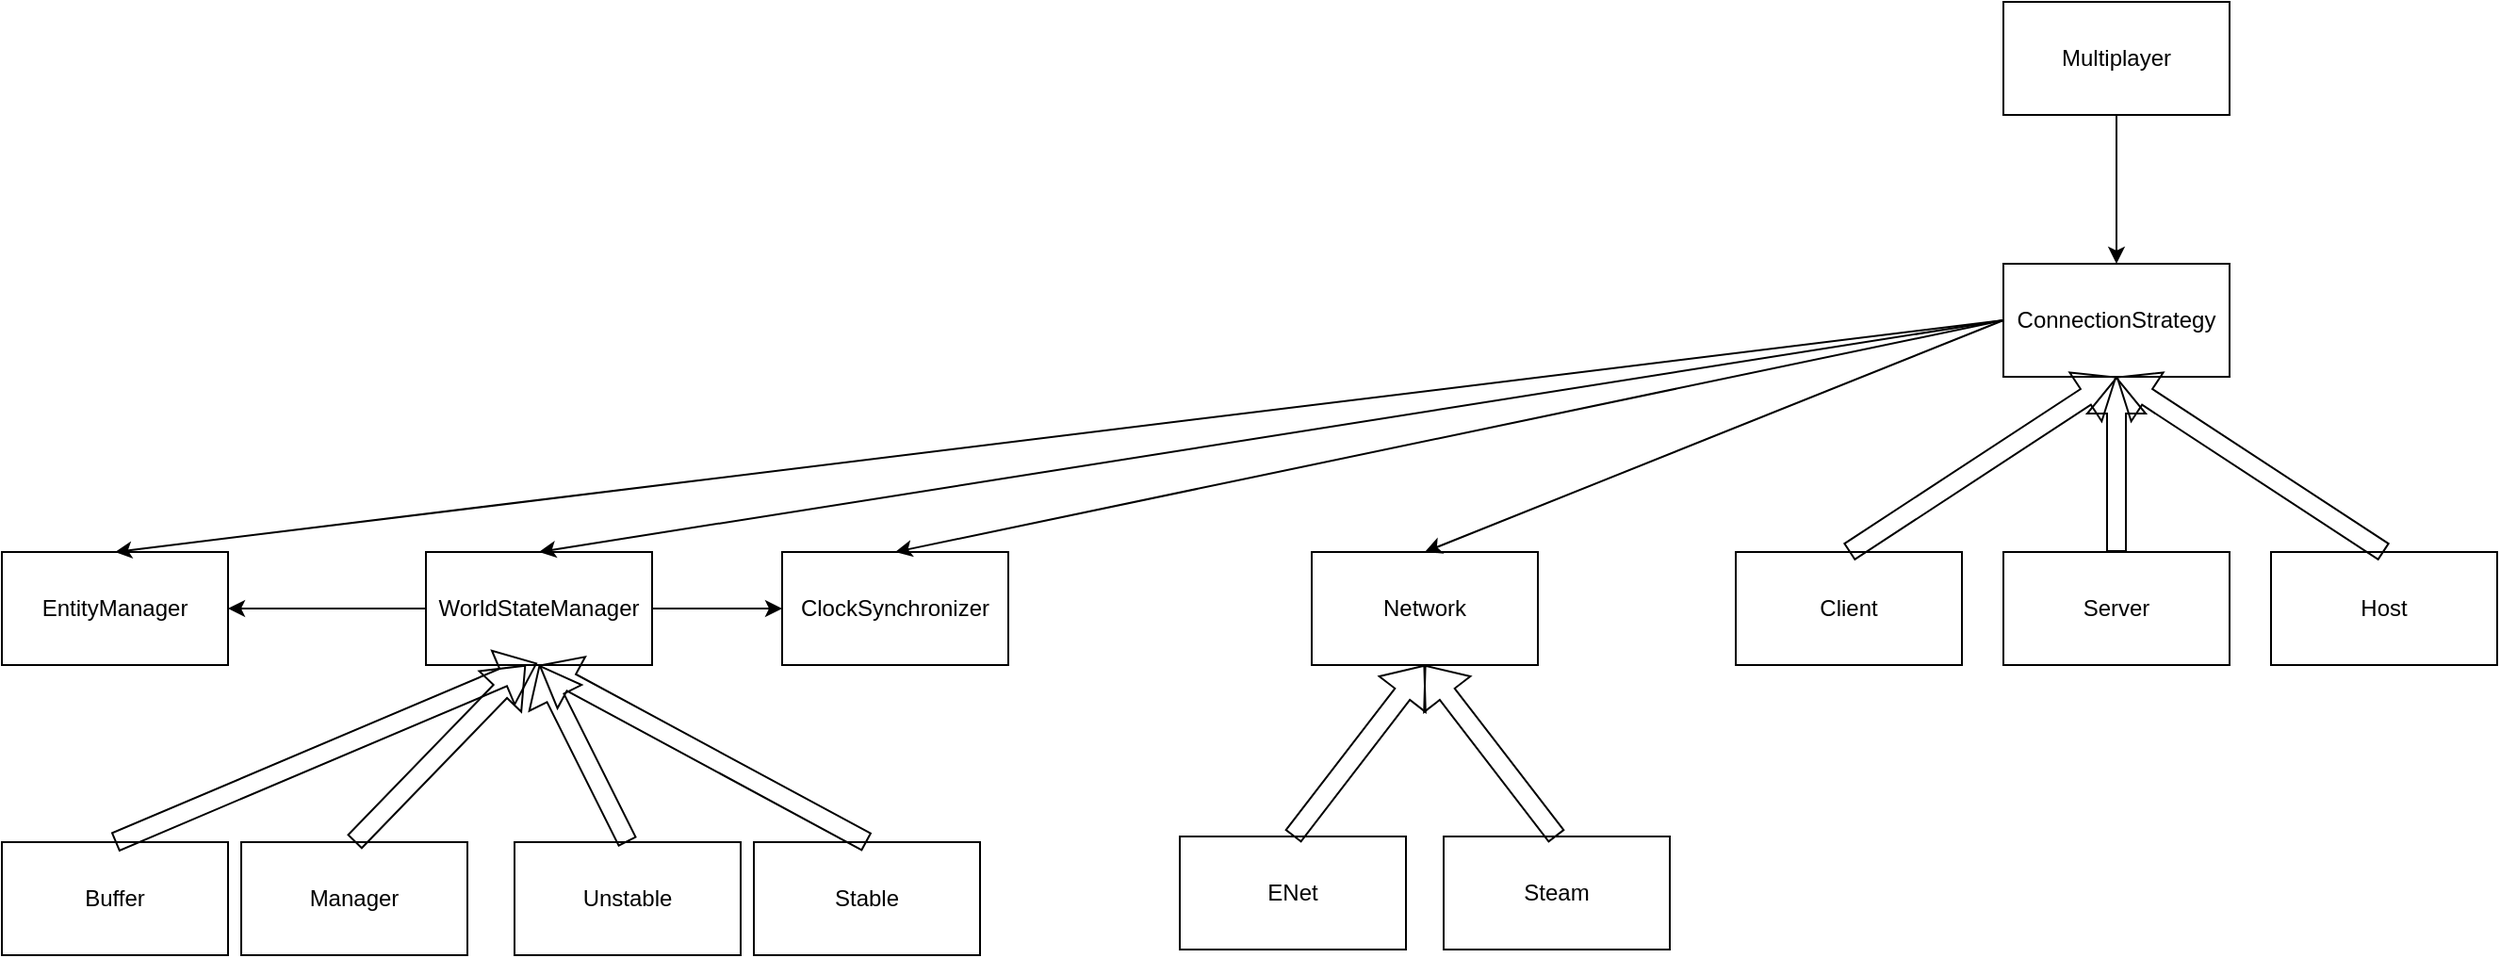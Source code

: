 <mxfile version="18.0.6" type="device"><diagram id="UiuKl24Pci7lABHMh0nd" name="Page-1"><mxGraphModel dx="2249" dy="794" grid="0" gridSize="10" guides="1" tooltips="1" connect="1" arrows="1" fold="1" page="1" pageScale="1" pageWidth="827" pageHeight="1169" math="0" shadow="0"><root><mxCell id="0"/><mxCell id="1" parent="0"/><mxCell id="tfpJLY3BGyr9xYvnDOhR-1" value="Multiplayer" style="rounded=0;whiteSpace=wrap;html=1;" vertex="1" parent="1"><mxGeometry x="529" y="65" width="120" height="60" as="geometry"/></mxCell><mxCell id="tfpJLY3BGyr9xYvnDOhR-2" value="Network" style="rounded=0;whiteSpace=wrap;html=1;" vertex="1" parent="1"><mxGeometry x="162" y="357" width="120" height="60" as="geometry"/></mxCell><mxCell id="tfpJLY3BGyr9xYvnDOhR-3" value="ENet" style="rounded=0;whiteSpace=wrap;html=1;" vertex="1" parent="1"><mxGeometry x="92" y="508" width="120" height="60" as="geometry"/></mxCell><mxCell id="tfpJLY3BGyr9xYvnDOhR-4" value="Steam" style="rounded=0;whiteSpace=wrap;html=1;" vertex="1" parent="1"><mxGeometry x="232" y="508" width="120" height="60" as="geometry"/></mxCell><mxCell id="tfpJLY3BGyr9xYvnDOhR-6" value="" style="shape=flexArrow;endArrow=classic;html=1;rounded=0;entryX=0.5;entryY=1;entryDx=0;entryDy=0;exitX=0.5;exitY=0;exitDx=0;exitDy=0;" edge="1" parent="1" source="tfpJLY3BGyr9xYvnDOhR-3" target="tfpJLY3BGyr9xYvnDOhR-2"><mxGeometry width="50" height="50" relative="1" as="geometry"><mxPoint x="422" y="625" as="sourcePoint"/><mxPoint x="472" y="575" as="targetPoint"/></mxGeometry></mxCell><mxCell id="tfpJLY3BGyr9xYvnDOhR-7" value="" style="shape=flexArrow;endArrow=classic;html=1;rounded=0;exitX=0.5;exitY=0;exitDx=0;exitDy=0;" edge="1" parent="1" source="tfpJLY3BGyr9xYvnDOhR-4"><mxGeometry width="50" height="50" relative="1" as="geometry"><mxPoint x="422" y="625" as="sourcePoint"/><mxPoint x="222" y="417" as="targetPoint"/></mxGeometry></mxCell><mxCell id="tfpJLY3BGyr9xYvnDOhR-9" value="ConnectionStrategy" style="rounded=0;whiteSpace=wrap;html=1;" vertex="1" parent="1"><mxGeometry x="529" y="204" width="120" height="60" as="geometry"/></mxCell><mxCell id="tfpJLY3BGyr9xYvnDOhR-10" value="Client" style="rounded=0;whiteSpace=wrap;html=1;" vertex="1" parent="1"><mxGeometry x="387" y="357" width="120" height="60" as="geometry"/></mxCell><mxCell id="tfpJLY3BGyr9xYvnDOhR-11" value="Server" style="rounded=0;whiteSpace=wrap;html=1;" vertex="1" parent="1"><mxGeometry x="529" y="357" width="120" height="60" as="geometry"/></mxCell><mxCell id="tfpJLY3BGyr9xYvnDOhR-12" value="Host" style="rounded=0;whiteSpace=wrap;html=1;" vertex="1" parent="1"><mxGeometry x="671" y="357" width="120" height="60" as="geometry"/></mxCell><mxCell id="tfpJLY3BGyr9xYvnDOhR-13" value="" style="shape=flexArrow;endArrow=classic;html=1;rounded=0;exitX=0.5;exitY=0;exitDx=0;exitDy=0;entryX=0.5;entryY=1;entryDx=0;entryDy=0;" edge="1" parent="1" source="tfpJLY3BGyr9xYvnDOhR-10" target="tfpJLY3BGyr9xYvnDOhR-9"><mxGeometry width="50" height="50" relative="1" as="geometry"><mxPoint x="340" y="411" as="sourcePoint"/><mxPoint x="390" y="361" as="targetPoint"/></mxGeometry></mxCell><mxCell id="tfpJLY3BGyr9xYvnDOhR-14" value="" style="shape=flexArrow;endArrow=classic;html=1;rounded=0;entryX=0.5;entryY=1;entryDx=0;entryDy=0;exitX=0.5;exitY=0;exitDx=0;exitDy=0;" edge="1" parent="1" source="tfpJLY3BGyr9xYvnDOhR-11" target="tfpJLY3BGyr9xYvnDOhR-9"><mxGeometry width="50" height="50" relative="1" as="geometry"><mxPoint x="340" y="411" as="sourcePoint"/><mxPoint x="390" y="361" as="targetPoint"/></mxGeometry></mxCell><mxCell id="tfpJLY3BGyr9xYvnDOhR-15" value="" style="shape=flexArrow;endArrow=classic;html=1;rounded=0;entryX=0.5;entryY=1;entryDx=0;entryDy=0;exitX=0.5;exitY=0;exitDx=0;exitDy=0;" edge="1" parent="1" source="tfpJLY3BGyr9xYvnDOhR-12" target="tfpJLY3BGyr9xYvnDOhR-9"><mxGeometry width="50" height="50" relative="1" as="geometry"><mxPoint x="340" y="411" as="sourcePoint"/><mxPoint x="390" y="361" as="targetPoint"/></mxGeometry></mxCell><mxCell id="tfpJLY3BGyr9xYvnDOhR-16" value="" style="endArrow=classic;html=1;rounded=0;exitX=0;exitY=0.5;exitDx=0;exitDy=0;entryX=0.5;entryY=0;entryDx=0;entryDy=0;" edge="1" parent="1" source="tfpJLY3BGyr9xYvnDOhR-9" target="tfpJLY3BGyr9xYvnDOhR-2"><mxGeometry width="50" height="50" relative="1" as="geometry"><mxPoint x="395" y="411" as="sourcePoint"/><mxPoint x="445" y="361" as="targetPoint"/></mxGeometry></mxCell><mxCell id="tfpJLY3BGyr9xYvnDOhR-17" value="" style="endArrow=classic;html=1;rounded=0;exitX=0.5;exitY=1;exitDx=0;exitDy=0;entryX=0.5;entryY=0;entryDx=0;entryDy=0;" edge="1" parent="1" source="tfpJLY3BGyr9xYvnDOhR-1" target="tfpJLY3BGyr9xYvnDOhR-9"><mxGeometry width="50" height="50" relative="1" as="geometry"><mxPoint x="395" y="411" as="sourcePoint"/><mxPoint x="445" y="361" as="targetPoint"/></mxGeometry></mxCell><mxCell id="tfpJLY3BGyr9xYvnDOhR-18" value="ClockSynchronizer" style="rounded=0;whiteSpace=wrap;html=1;" vertex="1" parent="1"><mxGeometry x="-119" y="357" width="120" height="60" as="geometry"/></mxCell><mxCell id="tfpJLY3BGyr9xYvnDOhR-19" value="WorldStateManager" style="rounded=0;whiteSpace=wrap;html=1;" vertex="1" parent="1"><mxGeometry x="-308" y="357" width="120" height="60" as="geometry"/></mxCell><mxCell id="tfpJLY3BGyr9xYvnDOhR-20" value="" style="endArrow=classic;html=1;rounded=0;exitX=0;exitY=0.5;exitDx=0;exitDy=0;entryX=0.5;entryY=0;entryDx=0;entryDy=0;" edge="1" parent="1" source="tfpJLY3BGyr9xYvnDOhR-9" target="tfpJLY3BGyr9xYvnDOhR-18"><mxGeometry width="50" height="50" relative="1" as="geometry"><mxPoint x="-44" y="416" as="sourcePoint"/><mxPoint x="6" y="366" as="targetPoint"/></mxGeometry></mxCell><mxCell id="tfpJLY3BGyr9xYvnDOhR-21" value="" style="endArrow=classic;html=1;rounded=0;exitX=0;exitY=0.5;exitDx=0;exitDy=0;entryX=0.5;entryY=0;entryDx=0;entryDy=0;" edge="1" parent="1" source="tfpJLY3BGyr9xYvnDOhR-9" target="tfpJLY3BGyr9xYvnDOhR-19"><mxGeometry width="50" height="50" relative="1" as="geometry"><mxPoint x="-44" y="416" as="sourcePoint"/><mxPoint x="6" y="366" as="targetPoint"/></mxGeometry></mxCell><mxCell id="tfpJLY3BGyr9xYvnDOhR-22" value="" style="endArrow=classic;html=1;rounded=0;exitX=1;exitY=0.5;exitDx=0;exitDy=0;entryX=0;entryY=0.5;entryDx=0;entryDy=0;" edge="1" parent="1" source="tfpJLY3BGyr9xYvnDOhR-19" target="tfpJLY3BGyr9xYvnDOhR-18"><mxGeometry width="50" height="50" relative="1" as="geometry"><mxPoint x="249" y="416" as="sourcePoint"/><mxPoint x="-109" y="409" as="targetPoint"/></mxGeometry></mxCell><mxCell id="tfpJLY3BGyr9xYvnDOhR-23" value="EntityManager" style="rounded=0;whiteSpace=wrap;html=1;" vertex="1" parent="1"><mxGeometry x="-533" y="357" width="120" height="60" as="geometry"/></mxCell><mxCell id="tfpJLY3BGyr9xYvnDOhR-24" value="" style="endArrow=classic;html=1;rounded=0;exitX=0;exitY=0.5;exitDx=0;exitDy=0;entryX=0.5;entryY=0;entryDx=0;entryDy=0;" edge="1" parent="1" source="tfpJLY3BGyr9xYvnDOhR-9" target="tfpJLY3BGyr9xYvnDOhR-23"><mxGeometry width="50" height="50" relative="1" as="geometry"><mxPoint x="52" y="414" as="sourcePoint"/><mxPoint x="102" y="364" as="targetPoint"/></mxGeometry></mxCell><mxCell id="tfpJLY3BGyr9xYvnDOhR-25" value="" style="endArrow=classic;html=1;rounded=0;exitX=0;exitY=0.5;exitDx=0;exitDy=0;entryX=1;entryY=0.5;entryDx=0;entryDy=0;" edge="1" parent="1" source="tfpJLY3BGyr9xYvnDOhR-19" target="tfpJLY3BGyr9xYvnDOhR-23"><mxGeometry width="50" height="50" relative="1" as="geometry"><mxPoint x="52" y="414" as="sourcePoint"/><mxPoint x="102" y="364" as="targetPoint"/></mxGeometry></mxCell><mxCell id="tfpJLY3BGyr9xYvnDOhR-26" value="Unstable" style="rounded=0;whiteSpace=wrap;html=1;" vertex="1" parent="1"><mxGeometry x="-261" y="511" width="120" height="60" as="geometry"/></mxCell><mxCell id="tfpJLY3BGyr9xYvnDOhR-27" value="Stable" style="rounded=0;whiteSpace=wrap;html=1;" vertex="1" parent="1"><mxGeometry x="-134" y="511" width="120" height="60" as="geometry"/></mxCell><mxCell id="tfpJLY3BGyr9xYvnDOhR-28" value="" style="shape=flexArrow;endArrow=classic;html=1;rounded=0;exitX=0.5;exitY=0;exitDx=0;exitDy=0;entryX=0.5;entryY=1;entryDx=0;entryDy=0;" edge="1" parent="1" source="tfpJLY3BGyr9xYvnDOhR-26" target="tfpJLY3BGyr9xYvnDOhR-19"><mxGeometry width="50" height="50" relative="1" as="geometry"><mxPoint x="52" y="414" as="sourcePoint"/><mxPoint x="102" y="364" as="targetPoint"/></mxGeometry></mxCell><mxCell id="tfpJLY3BGyr9xYvnDOhR-29" value="" style="shape=flexArrow;endArrow=classic;html=1;rounded=0;entryX=0.5;entryY=1;entryDx=0;entryDy=0;exitX=0.5;exitY=0;exitDx=0;exitDy=0;" edge="1" parent="1" source="tfpJLY3BGyr9xYvnDOhR-27" target="tfpJLY3BGyr9xYvnDOhR-19"><mxGeometry width="50" height="50" relative="1" as="geometry"><mxPoint x="52" y="414" as="sourcePoint"/><mxPoint x="102" y="364" as="targetPoint"/></mxGeometry></mxCell><mxCell id="tfpJLY3BGyr9xYvnDOhR-30" value="Buffer" style="rounded=0;whiteSpace=wrap;html=1;" vertex="1" parent="1"><mxGeometry x="-533" y="511" width="120" height="60" as="geometry"/></mxCell><mxCell id="tfpJLY3BGyr9xYvnDOhR-31" value="Manager" style="rounded=0;whiteSpace=wrap;html=1;" vertex="1" parent="1"><mxGeometry x="-406" y="511" width="120" height="60" as="geometry"/></mxCell><mxCell id="tfpJLY3BGyr9xYvnDOhR-32" value="" style="shape=flexArrow;endArrow=classic;html=1;rounded=0;exitX=0.5;exitY=0;exitDx=0;exitDy=0;" edge="1" parent="1" source="tfpJLY3BGyr9xYvnDOhR-31"><mxGeometry width="50" height="50" relative="1" as="geometry"><mxPoint x="99" y="418" as="sourcePoint"/><mxPoint x="-255" y="417" as="targetPoint"/></mxGeometry></mxCell><mxCell id="tfpJLY3BGyr9xYvnDOhR-33" value="" style="shape=flexArrow;endArrow=classic;html=1;rounded=0;exitX=0.5;exitY=0;exitDx=0;exitDy=0;" edge="1" parent="1" source="tfpJLY3BGyr9xYvnDOhR-30"><mxGeometry width="50" height="50" relative="1" as="geometry"><mxPoint x="99" y="418" as="sourcePoint"/><mxPoint x="-249" y="416" as="targetPoint"/></mxGeometry></mxCell></root></mxGraphModel></diagram></mxfile>